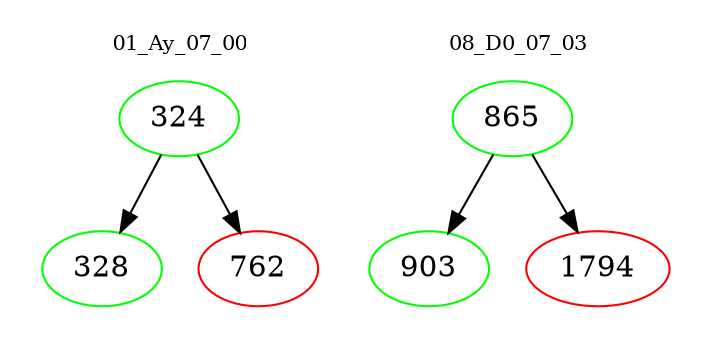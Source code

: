 digraph{
subgraph cluster_0 {
color = white
label = "01_Ay_07_00";
fontsize=10;
T0_324 [label="324", color="green"]
T0_324 -> T0_328 [color="black"]
T0_328 [label="328", color="green"]
T0_324 -> T0_762 [color="black"]
T0_762 [label="762", color="red"]
}
subgraph cluster_1 {
color = white
label = "08_D0_07_03";
fontsize=10;
T1_865 [label="865", color="green"]
T1_865 -> T1_903 [color="black"]
T1_903 [label="903", color="green"]
T1_865 -> T1_1794 [color="black"]
T1_1794 [label="1794", color="red"]
}
}
